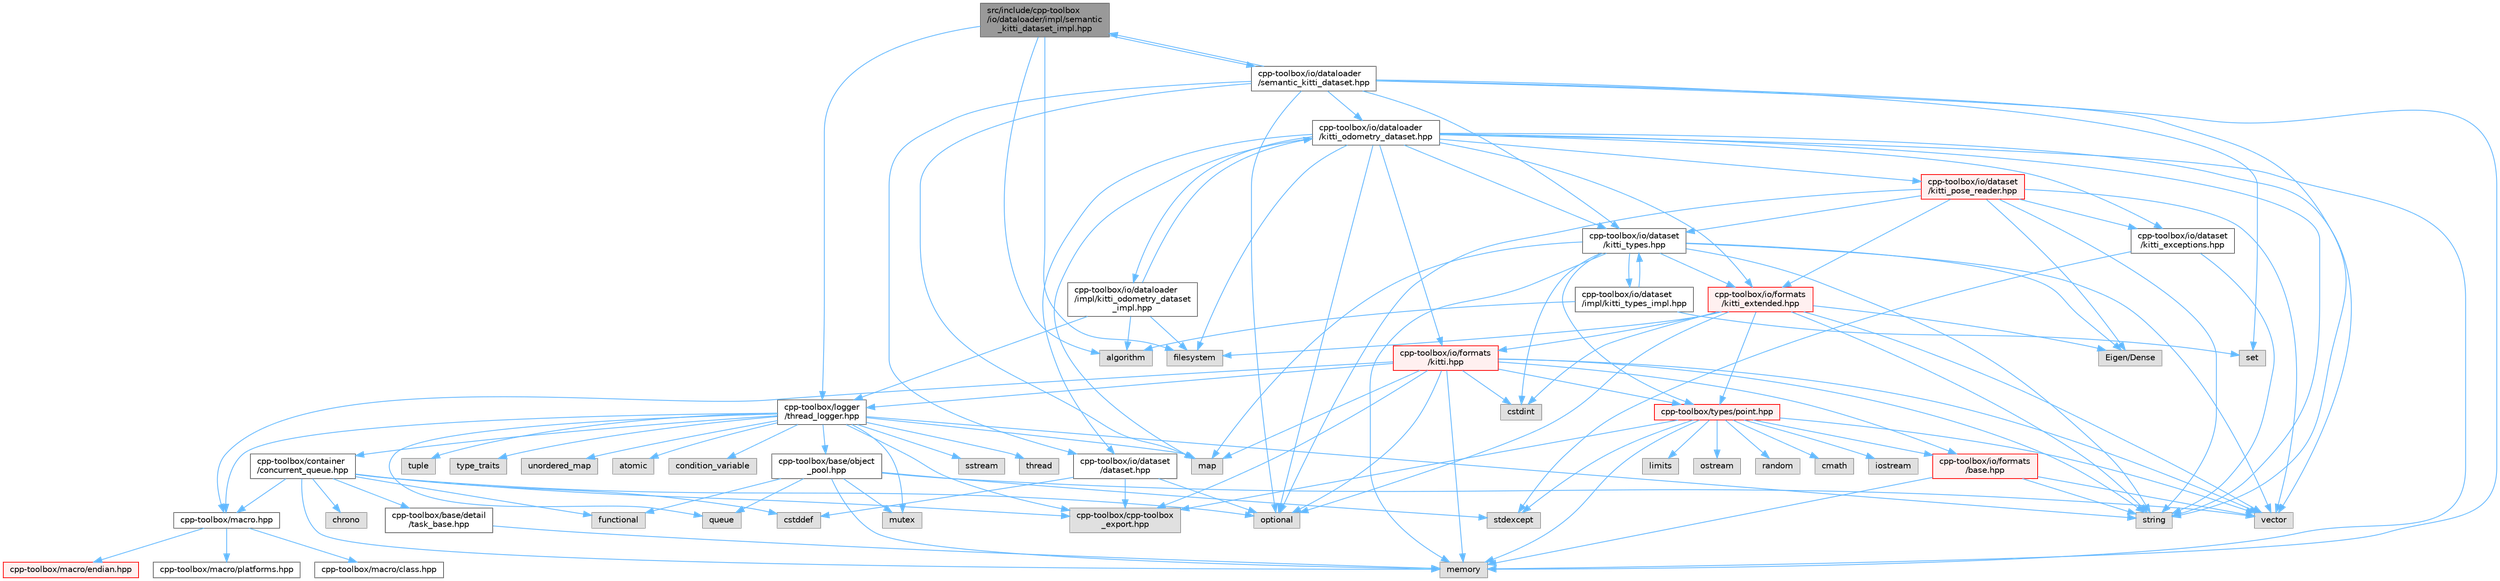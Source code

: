 digraph "src/include/cpp-toolbox/io/dataloader/impl/semantic_kitti_dataset_impl.hpp"
{
 // LATEX_PDF_SIZE
  bgcolor="transparent";
  edge [fontname=Helvetica,fontsize=10,labelfontname=Helvetica,labelfontsize=10];
  node [fontname=Helvetica,fontsize=10,shape=box,height=0.2,width=0.4];
  Node1 [id="Node000001",label="src/include/cpp-toolbox\l/io/dataloader/impl/semantic\l_kitti_dataset_impl.hpp",height=0.2,width=0.4,color="gray40", fillcolor="grey60", style="filled", fontcolor="black",tooltip=" "];
  Node1 -> Node2 [id="edge1_Node000001_Node000002",color="steelblue1",style="solid",tooltip=" "];
  Node2 [id="Node000002",label="cpp-toolbox/io/dataloader\l/semantic_kitti_dataset.hpp",height=0.2,width=0.4,color="grey40", fillcolor="white", style="filled",URL="$semantic__kitti__dataset_8hpp.html",tooltip=" "];
  Node2 -> Node3 [id="edge2_Node000002_Node000003",color="steelblue1",style="solid",tooltip=" "];
  Node3 [id="Node000003",label="cpp-toolbox/io/dataset\l/dataset.hpp",height=0.2,width=0.4,color="grey40", fillcolor="white", style="filled",URL="$dataset_8hpp.html",tooltip=" "];
  Node3 -> Node4 [id="edge3_Node000003_Node000004",color="steelblue1",style="solid",tooltip=" "];
  Node4 [id="Node000004",label="cstddef",height=0.2,width=0.4,color="grey60", fillcolor="#E0E0E0", style="filled",tooltip=" "];
  Node3 -> Node5 [id="edge4_Node000003_Node000005",color="steelblue1",style="solid",tooltip=" "];
  Node5 [id="Node000005",label="optional",height=0.2,width=0.4,color="grey60", fillcolor="#E0E0E0", style="filled",tooltip=" "];
  Node3 -> Node6 [id="edge5_Node000003_Node000006",color="steelblue1",style="solid",tooltip=" "];
  Node6 [id="Node000006",label="cpp-toolbox/cpp-toolbox\l_export.hpp",height=0.2,width=0.4,color="grey60", fillcolor="#E0E0E0", style="filled",tooltip=" "];
  Node2 -> Node7 [id="edge6_Node000002_Node000007",color="steelblue1",style="solid",tooltip=" "];
  Node7 [id="Node000007",label="cpp-toolbox/io/dataset\l/kitti_types.hpp",height=0.2,width=0.4,color="grey40", fillcolor="white", style="filled",URL="$kitti__types_8hpp.html",tooltip=" "];
  Node7 -> Node8 [id="edge7_Node000007_Node000008",color="steelblue1",style="solid",tooltip=" "];
  Node8 [id="Node000008",label="cpp-toolbox/types/point.hpp",height=0.2,width=0.4,color="red", fillcolor="#FFF0F0", style="filled",URL="$point_8hpp.html",tooltip=" "];
  Node8 -> Node9 [id="edge8_Node000008_Node000009",color="steelblue1",style="solid",tooltip=" "];
  Node9 [id="Node000009",label="cmath",height=0.2,width=0.4,color="grey60", fillcolor="#E0E0E0", style="filled",tooltip=" "];
  Node8 -> Node10 [id="edge9_Node000008_Node000010",color="steelblue1",style="solid",tooltip=" "];
  Node10 [id="Node000010",label="iostream",height=0.2,width=0.4,color="grey60", fillcolor="#E0E0E0", style="filled",tooltip=" "];
  Node8 -> Node11 [id="edge10_Node000008_Node000011",color="steelblue1",style="solid",tooltip=" "];
  Node11 [id="Node000011",label="limits",height=0.2,width=0.4,color="grey60", fillcolor="#E0E0E0", style="filled",tooltip=" "];
  Node8 -> Node12 [id="edge11_Node000008_Node000012",color="steelblue1",style="solid",tooltip=" "];
  Node12 [id="Node000012",label="memory",height=0.2,width=0.4,color="grey60", fillcolor="#E0E0E0", style="filled",tooltip=" "];
  Node8 -> Node13 [id="edge12_Node000008_Node000013",color="steelblue1",style="solid",tooltip=" "];
  Node13 [id="Node000013",label="ostream",height=0.2,width=0.4,color="grey60", fillcolor="#E0E0E0", style="filled",tooltip=" "];
  Node8 -> Node14 [id="edge13_Node000008_Node000014",color="steelblue1",style="solid",tooltip=" "];
  Node14 [id="Node000014",label="random",height=0.2,width=0.4,color="grey60", fillcolor="#E0E0E0", style="filled",tooltip=" "];
  Node8 -> Node15 [id="edge14_Node000008_Node000015",color="steelblue1",style="solid",tooltip=" "];
  Node15 [id="Node000015",label="stdexcept",height=0.2,width=0.4,color="grey60", fillcolor="#E0E0E0", style="filled",tooltip=" "];
  Node8 -> Node16 [id="edge15_Node000008_Node000016",color="steelblue1",style="solid",tooltip=" "];
  Node16 [id="Node000016",label="vector",height=0.2,width=0.4,color="grey60", fillcolor="#E0E0E0", style="filled",tooltip=" "];
  Node8 -> Node6 [id="edge16_Node000008_Node000006",color="steelblue1",style="solid",tooltip=" "];
  Node8 -> Node17 [id="edge17_Node000008_Node000017",color="steelblue1",style="solid",tooltip=" "];
  Node17 [id="Node000017",label="cpp-toolbox/io/formats\l/base.hpp",height=0.2,width=0.4,color="red", fillcolor="#FFF0F0", style="filled",URL="$io_2formats_2base_8hpp.html",tooltip=" "];
  Node17 -> Node12 [id="edge18_Node000017_Node000012",color="steelblue1",style="solid",tooltip=" "];
  Node17 -> Node18 [id="edge19_Node000017_Node000018",color="steelblue1",style="solid",tooltip=" "];
  Node18 [id="Node000018",label="string",height=0.2,width=0.4,color="grey60", fillcolor="#E0E0E0", style="filled",tooltip=" "];
  Node17 -> Node16 [id="edge20_Node000017_Node000016",color="steelblue1",style="solid",tooltip=" "];
  Node7 -> Node30 [id="edge21_Node000007_Node000030",color="steelblue1",style="solid",tooltip=" "];
  Node30 [id="Node000030",label="cpp-toolbox/io/formats\l/kitti_extended.hpp",height=0.2,width=0.4,color="red", fillcolor="#FFF0F0", style="filled",URL="$kitti__extended_8hpp.html",tooltip=" "];
  Node30 -> Node31 [id="edge22_Node000030_Node000031",color="steelblue1",style="solid",tooltip=" "];
  Node31 [id="Node000031",label="cpp-toolbox/io/formats\l/kitti.hpp",height=0.2,width=0.4,color="red", fillcolor="#FFF0F0", style="filled",URL="$kitti_8hpp.html",tooltip=" "];
  Node31 -> Node33 [id="edge23_Node000031_Node000033",color="steelblue1",style="solid",tooltip=" "];
  Node33 [id="Node000033",label="cstdint",height=0.2,width=0.4,color="grey60", fillcolor="#E0E0E0", style="filled",tooltip=" "];
  Node31 -> Node36 [id="edge24_Node000031_Node000036",color="steelblue1",style="solid",tooltip=" "];
  Node36 [id="Node000036",label="map",height=0.2,width=0.4,color="grey60", fillcolor="#E0E0E0", style="filled",tooltip=" "];
  Node31 -> Node12 [id="edge25_Node000031_Node000012",color="steelblue1",style="solid",tooltip=" "];
  Node31 -> Node5 [id="edge26_Node000031_Node000005",color="steelblue1",style="solid",tooltip=" "];
  Node31 -> Node18 [id="edge27_Node000031_Node000018",color="steelblue1",style="solid",tooltip=" "];
  Node31 -> Node16 [id="edge28_Node000031_Node000016",color="steelblue1",style="solid",tooltip=" "];
  Node31 -> Node6 [id="edge29_Node000031_Node000006",color="steelblue1",style="solid",tooltip=" "];
  Node31 -> Node17 [id="edge30_Node000031_Node000017",color="steelblue1",style="solid",tooltip=" "];
  Node31 -> Node44 [id="edge31_Node000031_Node000044",color="steelblue1",style="solid",tooltip=" "];
  Node44 [id="Node000044",label="cpp-toolbox/logger\l/thread_logger.hpp",height=0.2,width=0.4,color="grey40", fillcolor="white", style="filled",URL="$thread__logger_8hpp.html",tooltip=" "];
  Node44 -> Node45 [id="edge32_Node000044_Node000045",color="steelblue1",style="solid",tooltip=" "];
  Node45 [id="Node000045",label="atomic",height=0.2,width=0.4,color="grey60", fillcolor="#E0E0E0", style="filled",tooltip=" "];
  Node44 -> Node46 [id="edge33_Node000044_Node000046",color="steelblue1",style="solid",tooltip=" "];
  Node46 [id="Node000046",label="condition_variable",height=0.2,width=0.4,color="grey60", fillcolor="#E0E0E0", style="filled",tooltip=" "];
  Node44 -> Node36 [id="edge34_Node000044_Node000036",color="steelblue1",style="solid",tooltip=" "];
  Node44 -> Node47 [id="edge35_Node000044_Node000047",color="steelblue1",style="solid",tooltip=" "];
  Node47 [id="Node000047",label="mutex",height=0.2,width=0.4,color="grey60", fillcolor="#E0E0E0", style="filled",tooltip=" "];
  Node44 -> Node48 [id="edge36_Node000044_Node000048",color="steelblue1",style="solid",tooltip=" "];
  Node48 [id="Node000048",label="queue",height=0.2,width=0.4,color="grey60", fillcolor="#E0E0E0", style="filled",tooltip=" "];
  Node44 -> Node49 [id="edge37_Node000044_Node000049",color="steelblue1",style="solid",tooltip=" "];
  Node49 [id="Node000049",label="sstream",height=0.2,width=0.4,color="grey60", fillcolor="#E0E0E0", style="filled",tooltip=" "];
  Node44 -> Node18 [id="edge38_Node000044_Node000018",color="steelblue1",style="solid",tooltip=" "];
  Node44 -> Node50 [id="edge39_Node000044_Node000050",color="steelblue1",style="solid",tooltip=" "];
  Node50 [id="Node000050",label="thread",height=0.2,width=0.4,color="grey60", fillcolor="#E0E0E0", style="filled",tooltip=" "];
  Node44 -> Node51 [id="edge40_Node000044_Node000051",color="steelblue1",style="solid",tooltip=" "];
  Node51 [id="Node000051",label="tuple",height=0.2,width=0.4,color="grey60", fillcolor="#E0E0E0", style="filled",tooltip=" "];
  Node44 -> Node29 [id="edge41_Node000044_Node000029",color="steelblue1",style="solid",tooltip=" "];
  Node29 [id="Node000029",label="type_traits",height=0.2,width=0.4,color="grey60", fillcolor="#E0E0E0", style="filled",tooltip=" "];
  Node44 -> Node52 [id="edge42_Node000044_Node000052",color="steelblue1",style="solid",tooltip=" "];
  Node52 [id="Node000052",label="unordered_map",height=0.2,width=0.4,color="grey60", fillcolor="#E0E0E0", style="filled",tooltip=" "];
  Node44 -> Node6 [id="edge43_Node000044_Node000006",color="steelblue1",style="solid",tooltip=" "];
  Node44 -> Node22 [id="edge44_Node000044_Node000022",color="steelblue1",style="solid",tooltip=" "];
  Node22 [id="Node000022",label="cpp-toolbox/macro.hpp",height=0.2,width=0.4,color="grey40", fillcolor="white", style="filled",URL="$macro_8hpp.html",tooltip="通用的编译器、平台、架构检测和实用宏定义 / Common macros for compiler, platform, architecture detection and utility macro..."];
  Node22 -> Node23 [id="edge45_Node000022_Node000023",color="steelblue1",style="solid",tooltip=" "];
  Node23 [id="Node000023",label="cpp-toolbox/macro/class.hpp",height=0.2,width=0.4,color="grey40", fillcolor="white", style="filled",URL="$class_8hpp.html",tooltip=" "];
  Node22 -> Node24 [id="edge46_Node000022_Node000024",color="steelblue1",style="solid",tooltip=" "];
  Node24 [id="Node000024",label="cpp-toolbox/macro/endian.hpp",height=0.2,width=0.4,color="red", fillcolor="#FFF0F0", style="filled",URL="$endian_8hpp.html",tooltip=" "];
  Node22 -> Node26 [id="edge47_Node000022_Node000026",color="steelblue1",style="solid",tooltip=" "];
  Node26 [id="Node000026",label="cpp-toolbox/macro/platforms.hpp",height=0.2,width=0.4,color="grey40", fillcolor="white", style="filled",URL="$platforms_8hpp.html",tooltip=" "];
  Node44 -> Node53 [id="edge48_Node000044_Node000053",color="steelblue1",style="solid",tooltip=" "];
  Node53 [id="Node000053",label="cpp-toolbox/container\l/concurrent_queue.hpp",height=0.2,width=0.4,color="grey40", fillcolor="white", style="filled",URL="$concurrent__queue_8hpp.html",tooltip=" "];
  Node53 -> Node54 [id="edge49_Node000053_Node000054",color="steelblue1",style="solid",tooltip=" "];
  Node54 [id="Node000054",label="chrono",height=0.2,width=0.4,color="grey60", fillcolor="#E0E0E0", style="filled",tooltip=" "];
  Node53 -> Node4 [id="edge50_Node000053_Node000004",color="steelblue1",style="solid",tooltip=" "];
  Node53 -> Node21 [id="edge51_Node000053_Node000021",color="steelblue1",style="solid",tooltip=" "];
  Node21 [id="Node000021",label="functional",height=0.2,width=0.4,color="grey60", fillcolor="#E0E0E0", style="filled",tooltip=" "];
  Node53 -> Node12 [id="edge52_Node000053_Node000012",color="steelblue1",style="solid",tooltip=" "];
  Node53 -> Node5 [id="edge53_Node000053_Node000005",color="steelblue1",style="solid",tooltip=" "];
  Node53 -> Node55 [id="edge54_Node000053_Node000055",color="steelblue1",style="solid",tooltip=" "];
  Node55 [id="Node000055",label="cpp-toolbox/base/detail\l/task_base.hpp",height=0.2,width=0.4,color="grey40", fillcolor="white", style="filled",URL="$task__base_8hpp.html",tooltip=" "];
  Node55 -> Node12 [id="edge55_Node000055_Node000012",color="steelblue1",style="solid",tooltip=" "];
  Node53 -> Node6 [id="edge56_Node000053_Node000006",color="steelblue1",style="solid",tooltip=" "];
  Node53 -> Node22 [id="edge57_Node000053_Node000022",color="steelblue1",style="solid",tooltip=" "];
  Node44 -> Node56 [id="edge58_Node000044_Node000056",color="steelblue1",style="solid",tooltip=" "];
  Node56 [id="Node000056",label="cpp-toolbox/base/object\l_pool.hpp",height=0.2,width=0.4,color="grey40", fillcolor="white", style="filled",URL="$object__pool_8hpp.html",tooltip=" "];
  Node56 -> Node21 [id="edge59_Node000056_Node000021",color="steelblue1",style="solid",tooltip=" "];
  Node56 -> Node12 [id="edge60_Node000056_Node000012",color="steelblue1",style="solid",tooltip=" "];
  Node56 -> Node47 [id="edge61_Node000056_Node000047",color="steelblue1",style="solid",tooltip=" "];
  Node56 -> Node48 [id="edge62_Node000056_Node000048",color="steelblue1",style="solid",tooltip=" "];
  Node56 -> Node15 [id="edge63_Node000056_Node000015",color="steelblue1",style="solid",tooltip=" "];
  Node56 -> Node16 [id="edge64_Node000056_Node000016",color="steelblue1",style="solid",tooltip=" "];
  Node31 -> Node22 [id="edge65_Node000031_Node000022",color="steelblue1",style="solid",tooltip=" "];
  Node31 -> Node8 [id="edge66_Node000031_Node000008",color="steelblue1",style="solid",tooltip=" "];
  Node30 -> Node8 [id="edge67_Node000030_Node000008",color="steelblue1",style="solid",tooltip=" "];
  Node30 -> Node61 [id="edge68_Node000030_Node000061",color="steelblue1",style="solid",tooltip=" "];
  Node61 [id="Node000061",label="Eigen/Dense",height=0.2,width=0.4,color="grey60", fillcolor="#E0E0E0", style="filled",tooltip=" "];
  Node30 -> Node20 [id="edge69_Node000030_Node000020",color="steelblue1",style="solid",tooltip=" "];
  Node20 [id="Node000020",label="filesystem",height=0.2,width=0.4,color="grey60", fillcolor="#E0E0E0", style="filled",tooltip=" "];
  Node30 -> Node18 [id="edge70_Node000030_Node000018",color="steelblue1",style="solid",tooltip=" "];
  Node30 -> Node16 [id="edge71_Node000030_Node000016",color="steelblue1",style="solid",tooltip=" "];
  Node30 -> Node33 [id="edge72_Node000030_Node000033",color="steelblue1",style="solid",tooltip=" "];
  Node30 -> Node5 [id="edge73_Node000030_Node000005",color="steelblue1",style="solid",tooltip=" "];
  Node7 -> Node61 [id="edge74_Node000007_Node000061",color="steelblue1",style="solid",tooltip=" "];
  Node7 -> Node12 [id="edge75_Node000007_Node000012",color="steelblue1",style="solid",tooltip=" "];
  Node7 -> Node18 [id="edge76_Node000007_Node000018",color="steelblue1",style="solid",tooltip=" "];
  Node7 -> Node16 [id="edge77_Node000007_Node000016",color="steelblue1",style="solid",tooltip=" "];
  Node7 -> Node33 [id="edge78_Node000007_Node000033",color="steelblue1",style="solid",tooltip=" "];
  Node7 -> Node36 [id="edge79_Node000007_Node000036",color="steelblue1",style="solid",tooltip=" "];
  Node7 -> Node63 [id="edge80_Node000007_Node000063",color="steelblue1",style="solid",tooltip=" "];
  Node63 [id="Node000063",label="cpp-toolbox/io/dataset\l/impl/kitti_types_impl.hpp",height=0.2,width=0.4,color="grey40", fillcolor="white", style="filled",URL="$kitti__types__impl_8hpp.html",tooltip=" "];
  Node63 -> Node7 [id="edge81_Node000063_Node000007",color="steelblue1",style="solid",tooltip=" "];
  Node63 -> Node58 [id="edge82_Node000063_Node000058",color="steelblue1",style="solid",tooltip=" "];
  Node58 [id="Node000058",label="algorithm",height=0.2,width=0.4,color="grey60", fillcolor="#E0E0E0", style="filled",tooltip=" "];
  Node63 -> Node64 [id="edge83_Node000063_Node000064",color="steelblue1",style="solid",tooltip=" "];
  Node64 [id="Node000064",label="set",height=0.2,width=0.4,color="grey60", fillcolor="#E0E0E0", style="filled",tooltip=" "];
  Node2 -> Node65 [id="edge84_Node000002_Node000065",color="steelblue1",style="solid",tooltip=" "];
  Node65 [id="Node000065",label="cpp-toolbox/io/dataloader\l/kitti_odometry_dataset.hpp",height=0.2,width=0.4,color="grey40", fillcolor="white", style="filled",URL="$kitti__odometry__dataset_8hpp.html",tooltip=" "];
  Node65 -> Node3 [id="edge85_Node000065_Node000003",color="steelblue1",style="solid",tooltip=" "];
  Node65 -> Node7 [id="edge86_Node000065_Node000007",color="steelblue1",style="solid",tooltip=" "];
  Node65 -> Node66 [id="edge87_Node000065_Node000066",color="steelblue1",style="solid",tooltip=" "];
  Node66 [id="Node000066",label="cpp-toolbox/io/dataset\l/kitti_pose_reader.hpp",height=0.2,width=0.4,color="red", fillcolor="#FFF0F0", style="filled",URL="$kitti__pose__reader_8hpp.html",tooltip=" "];
  Node66 -> Node7 [id="edge88_Node000066_Node000007",color="steelblue1",style="solid",tooltip=" "];
  Node66 -> Node67 [id="edge89_Node000066_Node000067",color="steelblue1",style="solid",tooltip=" "];
  Node67 [id="Node000067",label="cpp-toolbox/io/dataset\l/kitti_exceptions.hpp",height=0.2,width=0.4,color="grey40", fillcolor="white", style="filled",URL="$kitti__exceptions_8hpp.html",tooltip=" "];
  Node67 -> Node15 [id="edge90_Node000067_Node000015",color="steelblue1",style="solid",tooltip=" "];
  Node67 -> Node18 [id="edge91_Node000067_Node000018",color="steelblue1",style="solid",tooltip=" "];
  Node66 -> Node30 [id="edge92_Node000066_Node000030",color="steelblue1",style="solid",tooltip=" "];
  Node66 -> Node61 [id="edge93_Node000066_Node000061",color="steelblue1",style="solid",tooltip=" "];
  Node66 -> Node18 [id="edge94_Node000066_Node000018",color="steelblue1",style="solid",tooltip=" "];
  Node66 -> Node16 [id="edge95_Node000066_Node000016",color="steelblue1",style="solid",tooltip=" "];
  Node66 -> Node5 [id="edge96_Node000066_Node000005",color="steelblue1",style="solid",tooltip=" "];
  Node65 -> Node67 [id="edge97_Node000065_Node000067",color="steelblue1",style="solid",tooltip=" "];
  Node65 -> Node31 [id="edge98_Node000065_Node000031",color="steelblue1",style="solid",tooltip=" "];
  Node65 -> Node30 [id="edge99_Node000065_Node000030",color="steelblue1",style="solid",tooltip=" "];
  Node65 -> Node12 [id="edge100_Node000065_Node000012",color="steelblue1",style="solid",tooltip=" "];
  Node65 -> Node18 [id="edge101_Node000065_Node000018",color="steelblue1",style="solid",tooltip=" "];
  Node65 -> Node16 [id="edge102_Node000065_Node000016",color="steelblue1",style="solid",tooltip=" "];
  Node65 -> Node36 [id="edge103_Node000065_Node000036",color="steelblue1",style="solid",tooltip=" "];
  Node65 -> Node5 [id="edge104_Node000065_Node000005",color="steelblue1",style="solid",tooltip=" "];
  Node65 -> Node20 [id="edge105_Node000065_Node000020",color="steelblue1",style="solid",tooltip=" "];
  Node65 -> Node69 [id="edge106_Node000065_Node000069",color="steelblue1",style="solid",tooltip=" "];
  Node69 [id="Node000069",label="cpp-toolbox/io/dataloader\l/impl/kitti_odometry_dataset\l_impl.hpp",height=0.2,width=0.4,color="grey40", fillcolor="white", style="filled",URL="$kitti__odometry__dataset__impl_8hpp.html",tooltip=" "];
  Node69 -> Node65 [id="edge107_Node000069_Node000065",color="steelblue1",style="solid",tooltip=" "];
  Node69 -> Node44 [id="edge108_Node000069_Node000044",color="steelblue1",style="solid",tooltip=" "];
  Node69 -> Node20 [id="edge109_Node000069_Node000020",color="steelblue1",style="solid",tooltip=" "];
  Node69 -> Node58 [id="edge110_Node000069_Node000058",color="steelblue1",style="solid",tooltip=" "];
  Node2 -> Node12 [id="edge111_Node000002_Node000012",color="steelblue1",style="solid",tooltip=" "];
  Node2 -> Node18 [id="edge112_Node000002_Node000018",color="steelblue1",style="solid",tooltip=" "];
  Node2 -> Node5 [id="edge113_Node000002_Node000005",color="steelblue1",style="solid",tooltip=" "];
  Node2 -> Node64 [id="edge114_Node000002_Node000064",color="steelblue1",style="solid",tooltip=" "];
  Node2 -> Node36 [id="edge115_Node000002_Node000036",color="steelblue1",style="solid",tooltip=" "];
  Node2 -> Node1 [id="edge116_Node000002_Node000001",color="steelblue1",style="solid",tooltip=" "];
  Node1 -> Node44 [id="edge117_Node000001_Node000044",color="steelblue1",style="solid",tooltip=" "];
  Node1 -> Node20 [id="edge118_Node000001_Node000020",color="steelblue1",style="solid",tooltip=" "];
  Node1 -> Node58 [id="edge119_Node000001_Node000058",color="steelblue1",style="solid",tooltip=" "];
}
